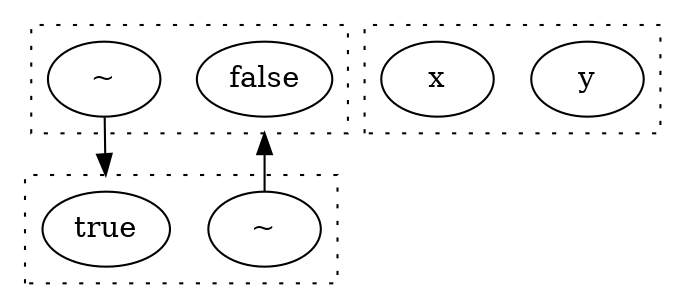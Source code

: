 digraph egraph {
  compound=true
  clusterrank=local
  subgraph cluster_0 {
    style=dotted
    0.0[label = "false"]
    0.1[label = "~"]
  }
  subgraph cluster_1 {
    style=dotted
    1.0[label = "true"]
    1.1[label = "~"]
  }
  subgraph cluster_4 {
    style=dotted
    4.0[label = "y"]
    4.1[label = "x"]
  }
  0.1 -> 1.0 [lhead = cluster_1, ]
  1.1 -> 0.0 [lhead = cluster_0, ]
}